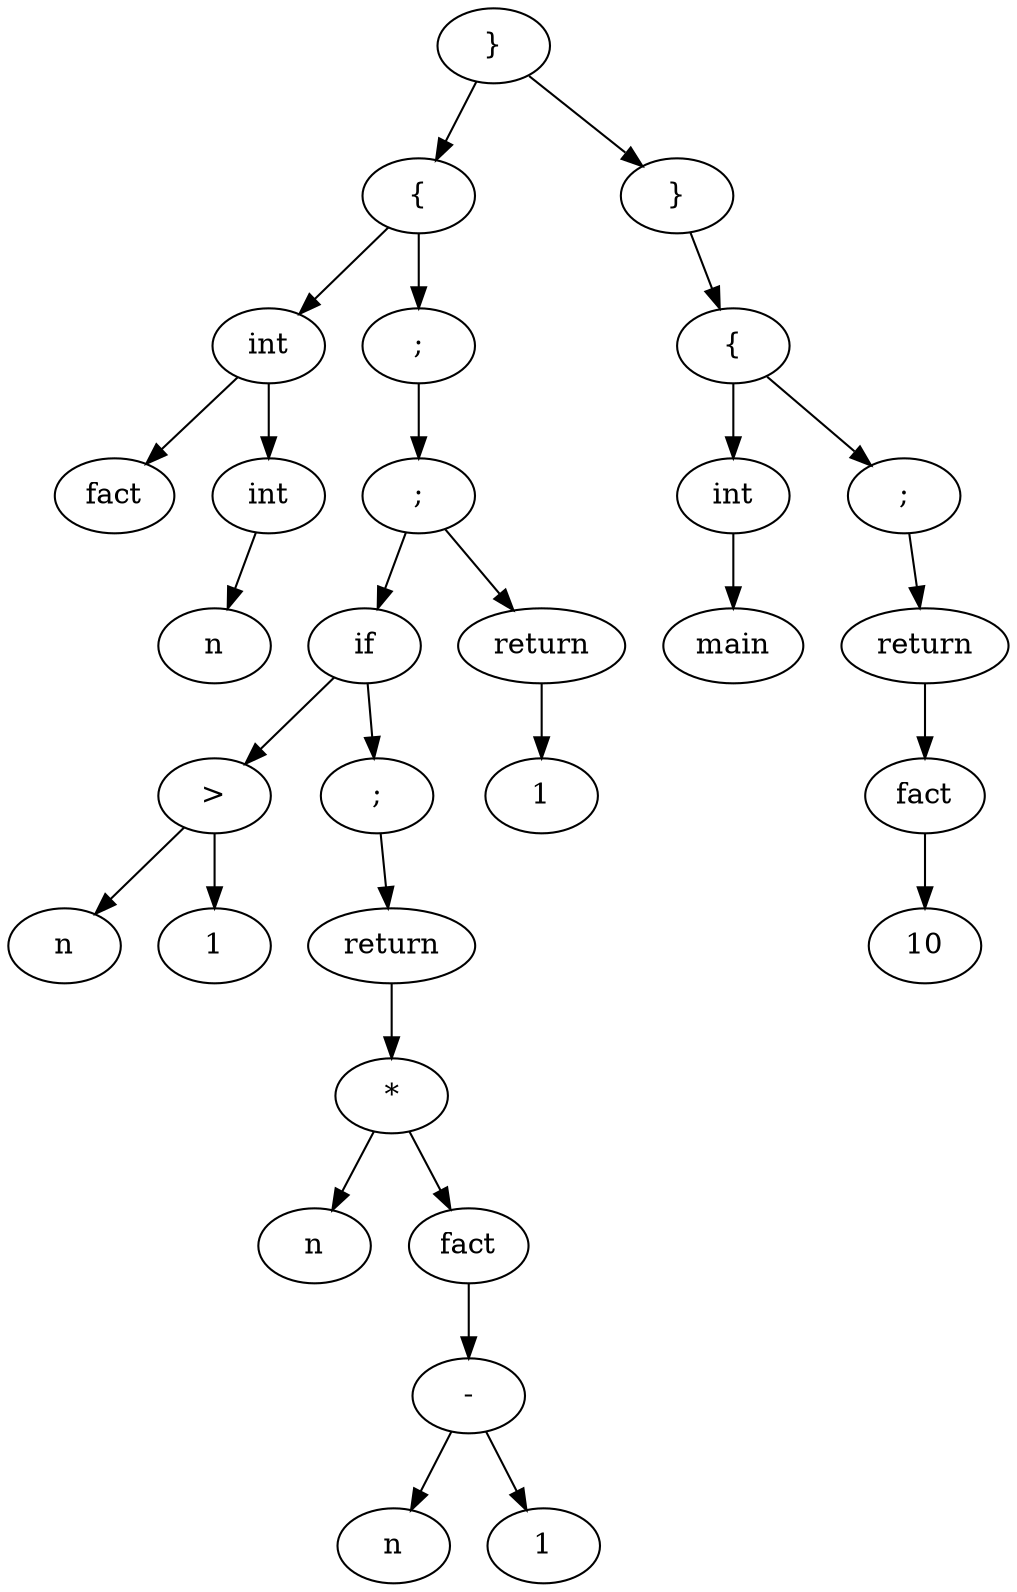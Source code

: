 digraph tree {
0 [label="}"];
1 [label="{"];
0 -> 1;
2 [label="}"];
0 -> 2;
1 [label="{"];
4 [label="int"];
1 -> 4;
5 [label=";"];
1 -> 5;
4 [label="int"];
7 [label="fact"];
4 -> 7;
8 [label="int"];
4 -> 8;
8 [label="int"];
10 [label="n"];
8 -> 10;
5 [label=";"];
13 [label=";"];
5 -> 13;
13 [label=";"];
16 [label="if"];
13 -> 16;
17 [label="return"];
13 -> 17;
16 [label="if"];
19 [label=">"];
16 -> 19;
20 [label=";"];
16 -> 20;
19 [label=">"];
22 [label="n"];
19 -> 22;
23 [label=1];
19 -> 23;
20 [label=";"];
25 [label="return"];
20 -> 25;
25 [label="return"];
28 [label="*"];
25 -> 28;
28 [label="*"];
31 [label="n"];
28 -> 31;
32 [label="fact"];
28 -> 32;
32 [label="fact"];
34 [label="-"];
32 -> 34;
34 [label="-"];
37 [label="n"];
34 -> 37;
38 [label=1];
34 -> 38;
17 [label="return"];
40 [label=1];
17 -> 40;
2 [label="}"];
43 [label="{"];
2 -> 43;
43 [label="{"];
46 [label="int"];
43 -> 46;
47 [label=";"];
43 -> 47;
46 [label="int"];
49 [label="main"];
46 -> 49;
47 [label=";"];
52 [label="return"];
47 -> 52;
52 [label="return"];
55 [label="fact"];
52 -> 55;
55 [label="fact"];
58 [label=10];
55 -> 58;
}